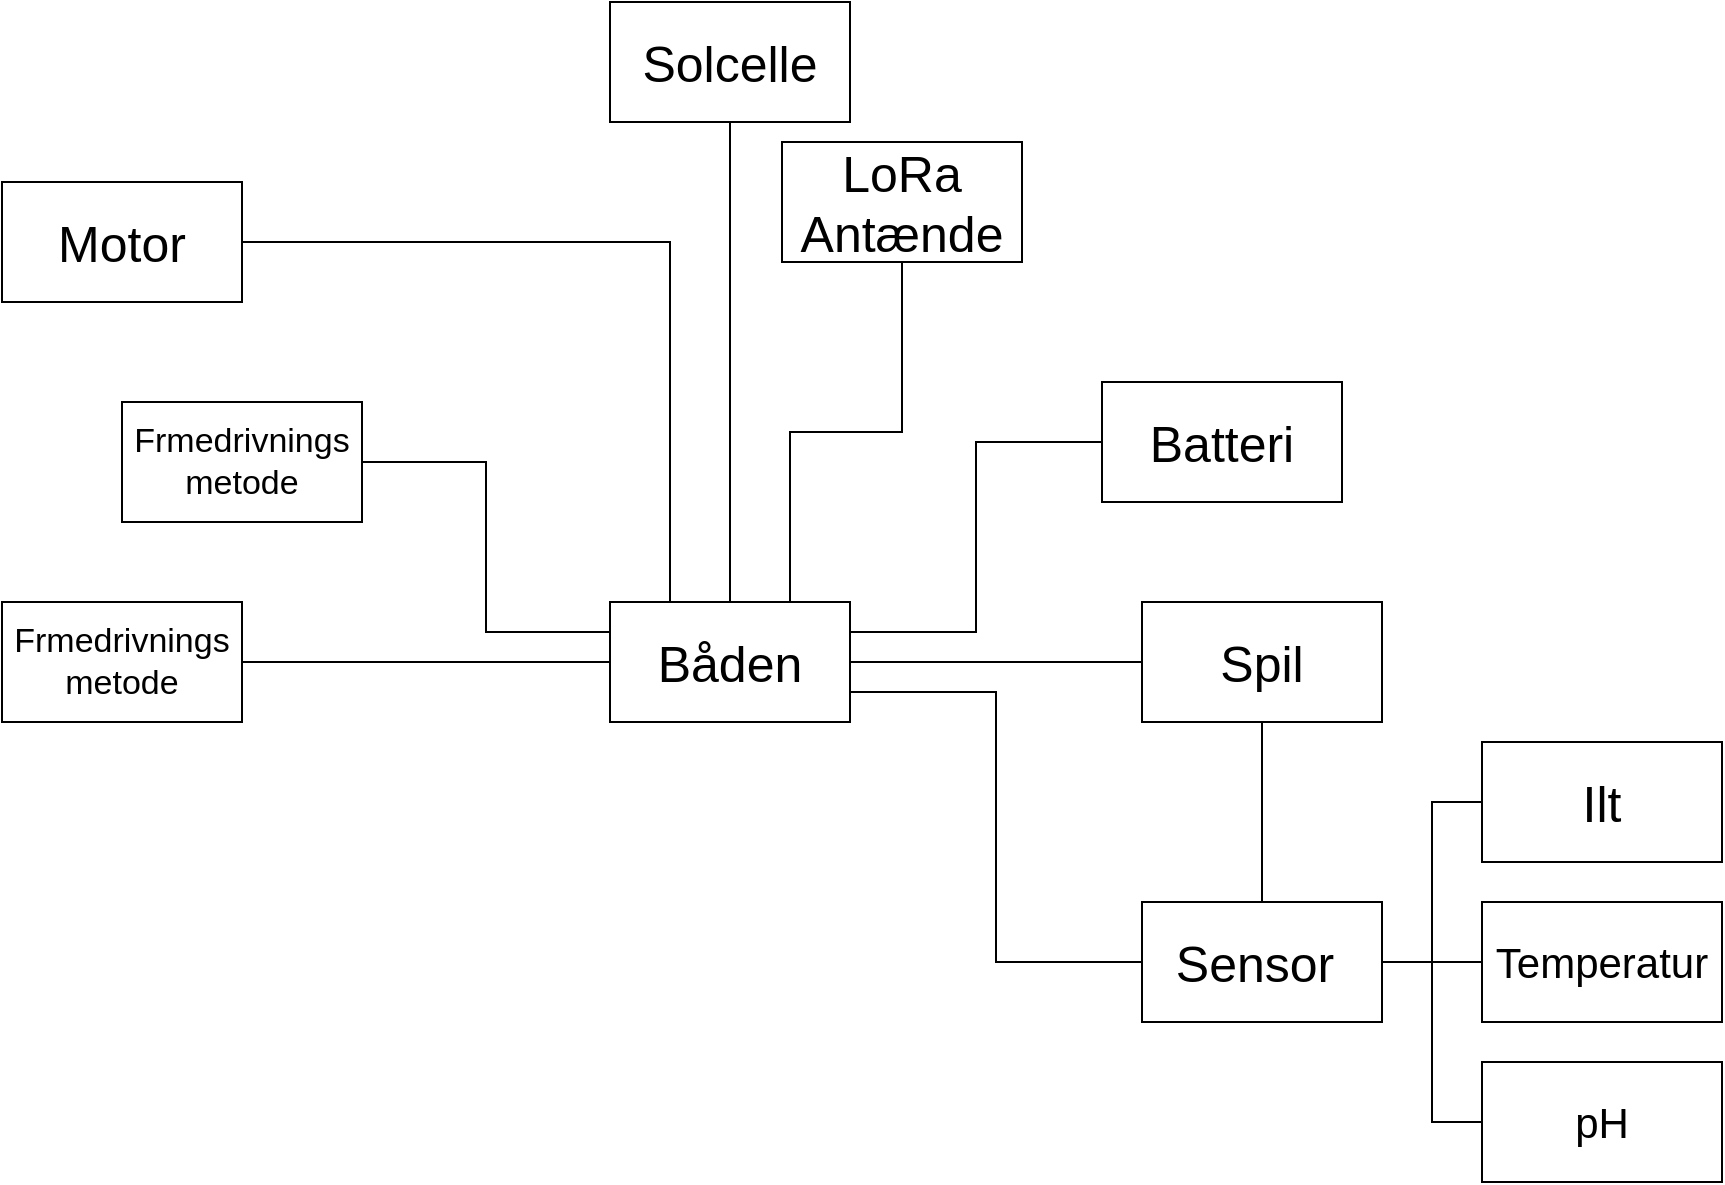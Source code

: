 <mxfile version="16.5.3" type="github">
  <diagram id="erpGU3eYgXvApTLNxW-y" name="Page-1">
    <mxGraphModel dx="1298" dy="749" grid="1" gridSize="10" guides="1" tooltips="1" connect="1" arrows="1" fold="1" page="1" pageScale="1" pageWidth="827" pageHeight="1169" math="0" shadow="0">
      <root>
        <mxCell id="0" />
        <mxCell id="1" parent="0" />
        <mxCell id="SieacuqeAXUAK5aDUlHt-1" value="Motor" style="rounded=0;whiteSpace=wrap;html=1;fontSize=25;" vertex="1" parent="1">
          <mxGeometry x="50" y="100" width="120" height="60" as="geometry" />
        </mxCell>
        <mxCell id="SieacuqeAXUAK5aDUlHt-19" style="edgeStyle=orthogonalEdgeStyle;rounded=0;orthogonalLoop=1;jettySize=auto;html=1;exitX=1;exitY=0.5;exitDx=0;exitDy=0;entryX=0;entryY=0.5;entryDx=0;entryDy=0;fontSize=21;endArrow=none;endFill=0;" edge="1" parent="1" source="SieacuqeAXUAK5aDUlHt-4" target="SieacuqeAXUAK5aDUlHt-11">
          <mxGeometry relative="1" as="geometry" />
        </mxCell>
        <mxCell id="SieacuqeAXUAK5aDUlHt-20" style="edgeStyle=orthogonalEdgeStyle;rounded=0;orthogonalLoop=1;jettySize=auto;html=1;exitX=1;exitY=0.75;exitDx=0;exitDy=0;entryX=0;entryY=0.5;entryDx=0;entryDy=0;fontSize=21;endArrow=none;endFill=0;" edge="1" parent="1" source="SieacuqeAXUAK5aDUlHt-4" target="SieacuqeAXUAK5aDUlHt-12">
          <mxGeometry relative="1" as="geometry" />
        </mxCell>
        <mxCell id="SieacuqeAXUAK5aDUlHt-22" style="edgeStyle=orthogonalEdgeStyle;rounded=0;orthogonalLoop=1;jettySize=auto;html=1;exitX=1;exitY=0.25;exitDx=0;exitDy=0;entryX=0;entryY=0.5;entryDx=0;entryDy=0;fontSize=21;endArrow=none;endFill=0;" edge="1" parent="1" source="SieacuqeAXUAK5aDUlHt-4" target="SieacuqeAXUAK5aDUlHt-7">
          <mxGeometry relative="1" as="geometry" />
        </mxCell>
        <mxCell id="SieacuqeAXUAK5aDUlHt-23" style="edgeStyle=orthogonalEdgeStyle;rounded=0;orthogonalLoop=1;jettySize=auto;html=1;exitX=0.75;exitY=0;exitDx=0;exitDy=0;entryX=0.5;entryY=1;entryDx=0;entryDy=0;fontSize=21;endArrow=none;endFill=0;" edge="1" parent="1" source="SieacuqeAXUAK5aDUlHt-4" target="SieacuqeAXUAK5aDUlHt-6">
          <mxGeometry relative="1" as="geometry" />
        </mxCell>
        <mxCell id="SieacuqeAXUAK5aDUlHt-24" style="edgeStyle=orthogonalEdgeStyle;rounded=0;orthogonalLoop=1;jettySize=auto;html=1;exitX=0.5;exitY=0;exitDx=0;exitDy=0;entryX=0.5;entryY=1;entryDx=0;entryDy=0;fontSize=21;endArrow=none;endFill=0;" edge="1" parent="1" source="SieacuqeAXUAK5aDUlHt-4" target="SieacuqeAXUAK5aDUlHt-5">
          <mxGeometry relative="1" as="geometry" />
        </mxCell>
        <mxCell id="SieacuqeAXUAK5aDUlHt-25" style="edgeStyle=orthogonalEdgeStyle;rounded=0;orthogonalLoop=1;jettySize=auto;html=1;exitX=0.25;exitY=0;exitDx=0;exitDy=0;entryX=1;entryY=0.5;entryDx=0;entryDy=0;fontSize=21;endArrow=none;endFill=0;" edge="1" parent="1" source="SieacuqeAXUAK5aDUlHt-4" target="SieacuqeAXUAK5aDUlHt-1">
          <mxGeometry relative="1" as="geometry" />
        </mxCell>
        <mxCell id="SieacuqeAXUAK5aDUlHt-26" style="edgeStyle=orthogonalEdgeStyle;rounded=0;orthogonalLoop=1;jettySize=auto;html=1;exitX=0;exitY=0.25;exitDx=0;exitDy=0;entryX=1;entryY=0.5;entryDx=0;entryDy=0;fontSize=21;endArrow=none;endFill=0;" edge="1" parent="1" source="SieacuqeAXUAK5aDUlHt-4" target="SieacuqeAXUAK5aDUlHt-8">
          <mxGeometry relative="1" as="geometry" />
        </mxCell>
        <mxCell id="SieacuqeAXUAK5aDUlHt-27" style="edgeStyle=orthogonalEdgeStyle;rounded=0;orthogonalLoop=1;jettySize=auto;html=1;exitX=0;exitY=0.5;exitDx=0;exitDy=0;entryX=1;entryY=0.5;entryDx=0;entryDy=0;fontSize=21;endArrow=none;endFill=0;" edge="1" parent="1" source="SieacuqeAXUAK5aDUlHt-4" target="SieacuqeAXUAK5aDUlHt-10">
          <mxGeometry relative="1" as="geometry" />
        </mxCell>
        <mxCell id="SieacuqeAXUAK5aDUlHt-4" value="Båden" style="rounded=0;whiteSpace=wrap;html=1;fontSize=25;" vertex="1" parent="1">
          <mxGeometry x="354" y="310" width="120" height="60" as="geometry" />
        </mxCell>
        <mxCell id="SieacuqeAXUAK5aDUlHt-5" value="Solcelle" style="rounded=0;whiteSpace=wrap;html=1;fontSize=25;" vertex="1" parent="1">
          <mxGeometry x="354" y="10" width="120" height="60" as="geometry" />
        </mxCell>
        <mxCell id="SieacuqeAXUAK5aDUlHt-6" value="LoRa Antænde" style="rounded=0;whiteSpace=wrap;html=1;fontSize=25;" vertex="1" parent="1">
          <mxGeometry x="440" y="80" width="120" height="60" as="geometry" />
        </mxCell>
        <mxCell id="SieacuqeAXUAK5aDUlHt-7" value="Batteri" style="rounded=0;whiteSpace=wrap;html=1;fontSize=25;" vertex="1" parent="1">
          <mxGeometry x="600" y="200" width="120" height="60" as="geometry" />
        </mxCell>
        <mxCell id="SieacuqeAXUAK5aDUlHt-8" value="Frmedrivnings metode" style="rounded=0;whiteSpace=wrap;html=1;fontSize=17;" vertex="1" parent="1">
          <mxGeometry x="110" y="210" width="120" height="60" as="geometry" />
        </mxCell>
        <mxCell id="SieacuqeAXUAK5aDUlHt-10" value="Frmedrivnings metode" style="rounded=0;whiteSpace=wrap;html=1;fontSize=17;" vertex="1" parent="1">
          <mxGeometry x="50" y="310" width="120" height="60" as="geometry" />
        </mxCell>
        <mxCell id="SieacuqeAXUAK5aDUlHt-11" value="Spil" style="rounded=0;whiteSpace=wrap;html=1;fontSize=25;" vertex="1" parent="1">
          <mxGeometry x="620" y="310" width="120" height="60" as="geometry" />
        </mxCell>
        <mxCell id="SieacuqeAXUAK5aDUlHt-16" style="edgeStyle=orthogonalEdgeStyle;rounded=0;orthogonalLoop=1;jettySize=auto;html=1;exitX=1;exitY=0.5;exitDx=0;exitDy=0;entryX=0;entryY=0.5;entryDx=0;entryDy=0;fontSize=21;endArrow=none;endFill=0;" edge="1" parent="1" source="SieacuqeAXUAK5aDUlHt-12" target="SieacuqeAXUAK5aDUlHt-13">
          <mxGeometry relative="1" as="geometry" />
        </mxCell>
        <mxCell id="SieacuqeAXUAK5aDUlHt-17" style="edgeStyle=orthogonalEdgeStyle;rounded=0;orthogonalLoop=1;jettySize=auto;html=1;exitX=1;exitY=0.5;exitDx=0;exitDy=0;entryX=0;entryY=0.5;entryDx=0;entryDy=0;fontSize=21;endArrow=none;endFill=0;" edge="1" parent="1" source="SieacuqeAXUAK5aDUlHt-12" target="SieacuqeAXUAK5aDUlHt-14">
          <mxGeometry relative="1" as="geometry" />
        </mxCell>
        <mxCell id="SieacuqeAXUAK5aDUlHt-18" style="edgeStyle=orthogonalEdgeStyle;rounded=0;orthogonalLoop=1;jettySize=auto;html=1;exitX=1;exitY=0.5;exitDx=0;exitDy=0;entryX=0;entryY=0.5;entryDx=0;entryDy=0;fontSize=21;endArrow=none;endFill=0;" edge="1" parent="1" source="SieacuqeAXUAK5aDUlHt-12" target="SieacuqeAXUAK5aDUlHt-15">
          <mxGeometry relative="1" as="geometry" />
        </mxCell>
        <mxCell id="SieacuqeAXUAK5aDUlHt-21" style="edgeStyle=orthogonalEdgeStyle;rounded=0;orthogonalLoop=1;jettySize=auto;html=1;exitX=0.5;exitY=0;exitDx=0;exitDy=0;entryX=0.5;entryY=1;entryDx=0;entryDy=0;fontSize=21;endArrow=none;endFill=0;" edge="1" parent="1" source="SieacuqeAXUAK5aDUlHt-12" target="SieacuqeAXUAK5aDUlHt-11">
          <mxGeometry relative="1" as="geometry" />
        </mxCell>
        <mxCell id="SieacuqeAXUAK5aDUlHt-12" value="Sensor&amp;nbsp;" style="rounded=0;whiteSpace=wrap;html=1;fontSize=25;" vertex="1" parent="1">
          <mxGeometry x="620" y="460" width="120" height="60" as="geometry" />
        </mxCell>
        <mxCell id="SieacuqeAXUAK5aDUlHt-13" value="Ilt" style="rounded=0;whiteSpace=wrap;html=1;fontSize=25;" vertex="1" parent="1">
          <mxGeometry x="790" y="380" width="120" height="60" as="geometry" />
        </mxCell>
        <mxCell id="SieacuqeAXUAK5aDUlHt-14" value="Temperatur" style="rounded=0;whiteSpace=wrap;html=1;fontSize=21;" vertex="1" parent="1">
          <mxGeometry x="790" y="460" width="120" height="60" as="geometry" />
        </mxCell>
        <mxCell id="SieacuqeAXUAK5aDUlHt-15" value="pH" style="rounded=0;whiteSpace=wrap;html=1;fontSize=21;" vertex="1" parent="1">
          <mxGeometry x="790" y="540" width="120" height="60" as="geometry" />
        </mxCell>
      </root>
    </mxGraphModel>
  </diagram>
</mxfile>
